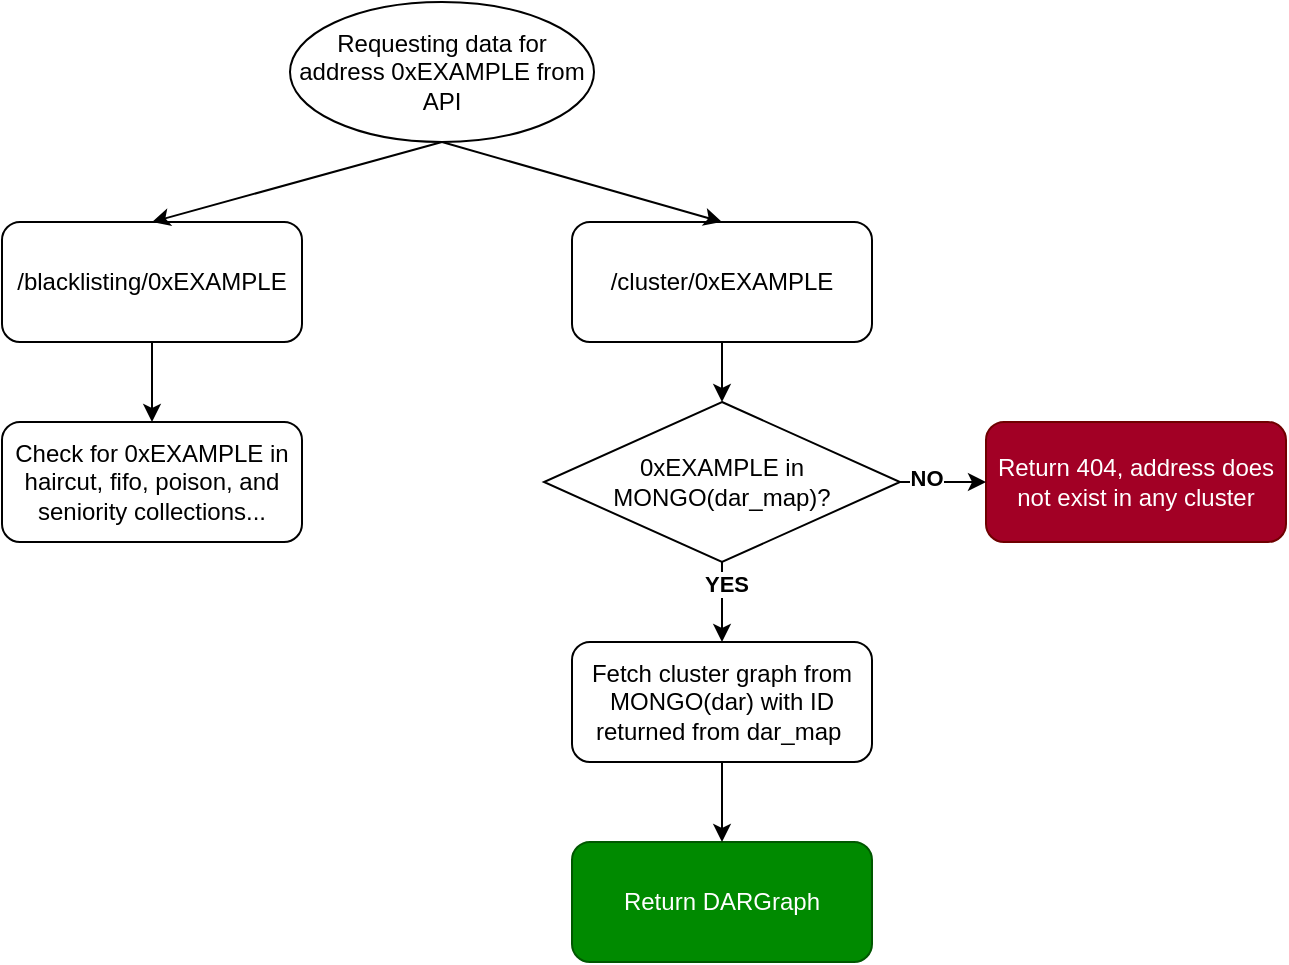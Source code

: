 <mxfile>
    <diagram id="pGPIlo5RR7rRaRot8kFv" name="Page-1">
        <mxGraphModel dx="782" dy="1264" grid="1" gridSize="10" guides="1" tooltips="1" connect="1" arrows="1" fold="1" page="1" pageScale="1" pageWidth="850" pageHeight="1100" math="0" shadow="0">
            <root>
                <mxCell id="0"/>
                <mxCell id="1" parent="0"/>
                <mxCell id="3" value="/blacklisting/0xEXAMPLE" style="rounded=1;whiteSpace=wrap;html=1;" vertex="1" parent="1">
                    <mxGeometry x="208" y="130" width="150" height="60" as="geometry"/>
                </mxCell>
                <mxCell id="4" value="/cluster/0xEXAMPLE" style="rounded=1;whiteSpace=wrap;html=1;" vertex="1" parent="1">
                    <mxGeometry x="493" y="130" width="150" height="60" as="geometry"/>
                </mxCell>
                <mxCell id="5" value="" style="endArrow=classic;html=1;exitX=0.5;exitY=1;exitDx=0;exitDy=0;entryX=0.5;entryY=0;entryDx=0;entryDy=0;" edge="1" parent="1" source="20" target="4">
                    <mxGeometry width="50" height="50" relative="1" as="geometry">
                        <mxPoint x="425" y="90" as="sourcePoint"/>
                        <mxPoint x="610" y="540" as="targetPoint"/>
                    </mxGeometry>
                </mxCell>
                <mxCell id="6" value="" style="endArrow=classic;html=1;exitX=0.5;exitY=1;exitDx=0;exitDy=0;entryX=0.5;entryY=0;entryDx=0;entryDy=0;" edge="1" parent="1" source="20" target="3">
                    <mxGeometry width="50" height="50" relative="1" as="geometry">
                        <mxPoint x="425" y="90" as="sourcePoint"/>
                        <mxPoint x="610" y="540" as="targetPoint"/>
                    </mxGeometry>
                </mxCell>
                <mxCell id="8" value="Check for 0xEXAMPLE in haircut, fifo, poison, and seniority collections..." style="rounded=1;whiteSpace=wrap;html=1;" vertex="1" parent="1">
                    <mxGeometry x="208" y="230" width="150" height="60" as="geometry"/>
                </mxCell>
                <mxCell id="10" value="0xEXAMPLE in MONGO(dar_map)?" style="rhombus;whiteSpace=wrap;html=1;" vertex="1" parent="1">
                    <mxGeometry x="479" y="220" width="178" height="80" as="geometry"/>
                </mxCell>
                <mxCell id="11" value="Return 404, address does not exist in any cluster" style="rounded=1;whiteSpace=wrap;html=1;fillColor=#a20025;fontColor=#ffffff;strokeColor=#6F0000;" vertex="1" parent="1">
                    <mxGeometry x="700" y="230" width="150" height="60" as="geometry"/>
                </mxCell>
                <mxCell id="12" value="" style="endArrow=classic;html=1;entryX=0;entryY=0.5;entryDx=0;entryDy=0;exitX=1;exitY=0.5;exitDx=0;exitDy=0;" edge="1" parent="1" source="10" target="11">
                    <mxGeometry width="50" height="50" relative="1" as="geometry">
                        <mxPoint x="550" y="450" as="sourcePoint"/>
                        <mxPoint x="600" y="400" as="targetPoint"/>
                    </mxGeometry>
                </mxCell>
                <mxCell id="14" value="NO" style="edgeLabel;html=1;align=center;verticalAlign=middle;resizable=0;points=[];fontStyle=1" vertex="1" connectable="0" parent="12">
                    <mxGeometry x="-0.396" y="2" relative="1" as="geometry">
                        <mxPoint as="offset"/>
                    </mxGeometry>
                </mxCell>
                <mxCell id="13" value="" style="endArrow=classic;html=1;exitX=0.5;exitY=1;exitDx=0;exitDy=0;entryX=0.5;entryY=0;entryDx=0;entryDy=0;" edge="1" parent="1" source="4" target="10">
                    <mxGeometry width="50" height="50" relative="1" as="geometry">
                        <mxPoint x="550" y="450" as="sourcePoint"/>
                        <mxPoint x="600" y="400" as="targetPoint"/>
                    </mxGeometry>
                </mxCell>
                <mxCell id="15" value="Fetch cluster graph from MONGO(dar) with ID returned from dar_map&amp;nbsp;" style="rounded=1;whiteSpace=wrap;html=1;" vertex="1" parent="1">
                    <mxGeometry x="493" y="340" width="150" height="60" as="geometry"/>
                </mxCell>
                <mxCell id="16" value="" style="endArrow=classic;html=1;exitX=0.5;exitY=1;exitDx=0;exitDy=0;entryX=0.5;entryY=0;entryDx=0;entryDy=0;" edge="1" parent="1" source="10" target="15">
                    <mxGeometry width="50" height="50" relative="1" as="geometry">
                        <mxPoint x="490" y="450" as="sourcePoint"/>
                        <mxPoint x="540" y="400" as="targetPoint"/>
                    </mxGeometry>
                </mxCell>
                <mxCell id="17" value="YES" style="edgeLabel;html=1;align=center;verticalAlign=middle;resizable=0;points=[];fontStyle=1" vertex="1" connectable="0" parent="16">
                    <mxGeometry x="-0.475" y="2" relative="1" as="geometry">
                        <mxPoint as="offset"/>
                    </mxGeometry>
                </mxCell>
                <mxCell id="18" value="Return DARGraph" style="rounded=1;whiteSpace=wrap;html=1;fillColor=#008a00;fontColor=#ffffff;strokeColor=#005700;" vertex="1" parent="1">
                    <mxGeometry x="493" y="440" width="150" height="60" as="geometry"/>
                </mxCell>
                <mxCell id="19" value="" style="endArrow=classic;html=1;entryX=0.5;entryY=0;entryDx=0;entryDy=0;exitX=0.5;exitY=1;exitDx=0;exitDy=0;" edge="1" parent="1" source="15" target="18">
                    <mxGeometry width="50" height="50" relative="1" as="geometry">
                        <mxPoint x="490" y="450" as="sourcePoint"/>
                        <mxPoint x="540" y="400" as="targetPoint"/>
                    </mxGeometry>
                </mxCell>
                <mxCell id="20" value="&lt;span&gt;Requesting data for address 0xEXAMPLE from API&lt;/span&gt;" style="ellipse;whiteSpace=wrap;html=1;" vertex="1" parent="1">
                    <mxGeometry x="352" y="20" width="152" height="70" as="geometry"/>
                </mxCell>
                <mxCell id="21" value="" style="endArrow=classic;html=1;exitX=0.5;exitY=1;exitDx=0;exitDy=0;entryX=0.5;entryY=0;entryDx=0;entryDy=0;" edge="1" parent="1" source="3" target="8">
                    <mxGeometry width="50" height="50" relative="1" as="geometry">
                        <mxPoint x="380" y="450" as="sourcePoint"/>
                        <mxPoint x="430" y="400" as="targetPoint"/>
                    </mxGeometry>
                </mxCell>
            </root>
        </mxGraphModel>
    </diagram>
</mxfile>